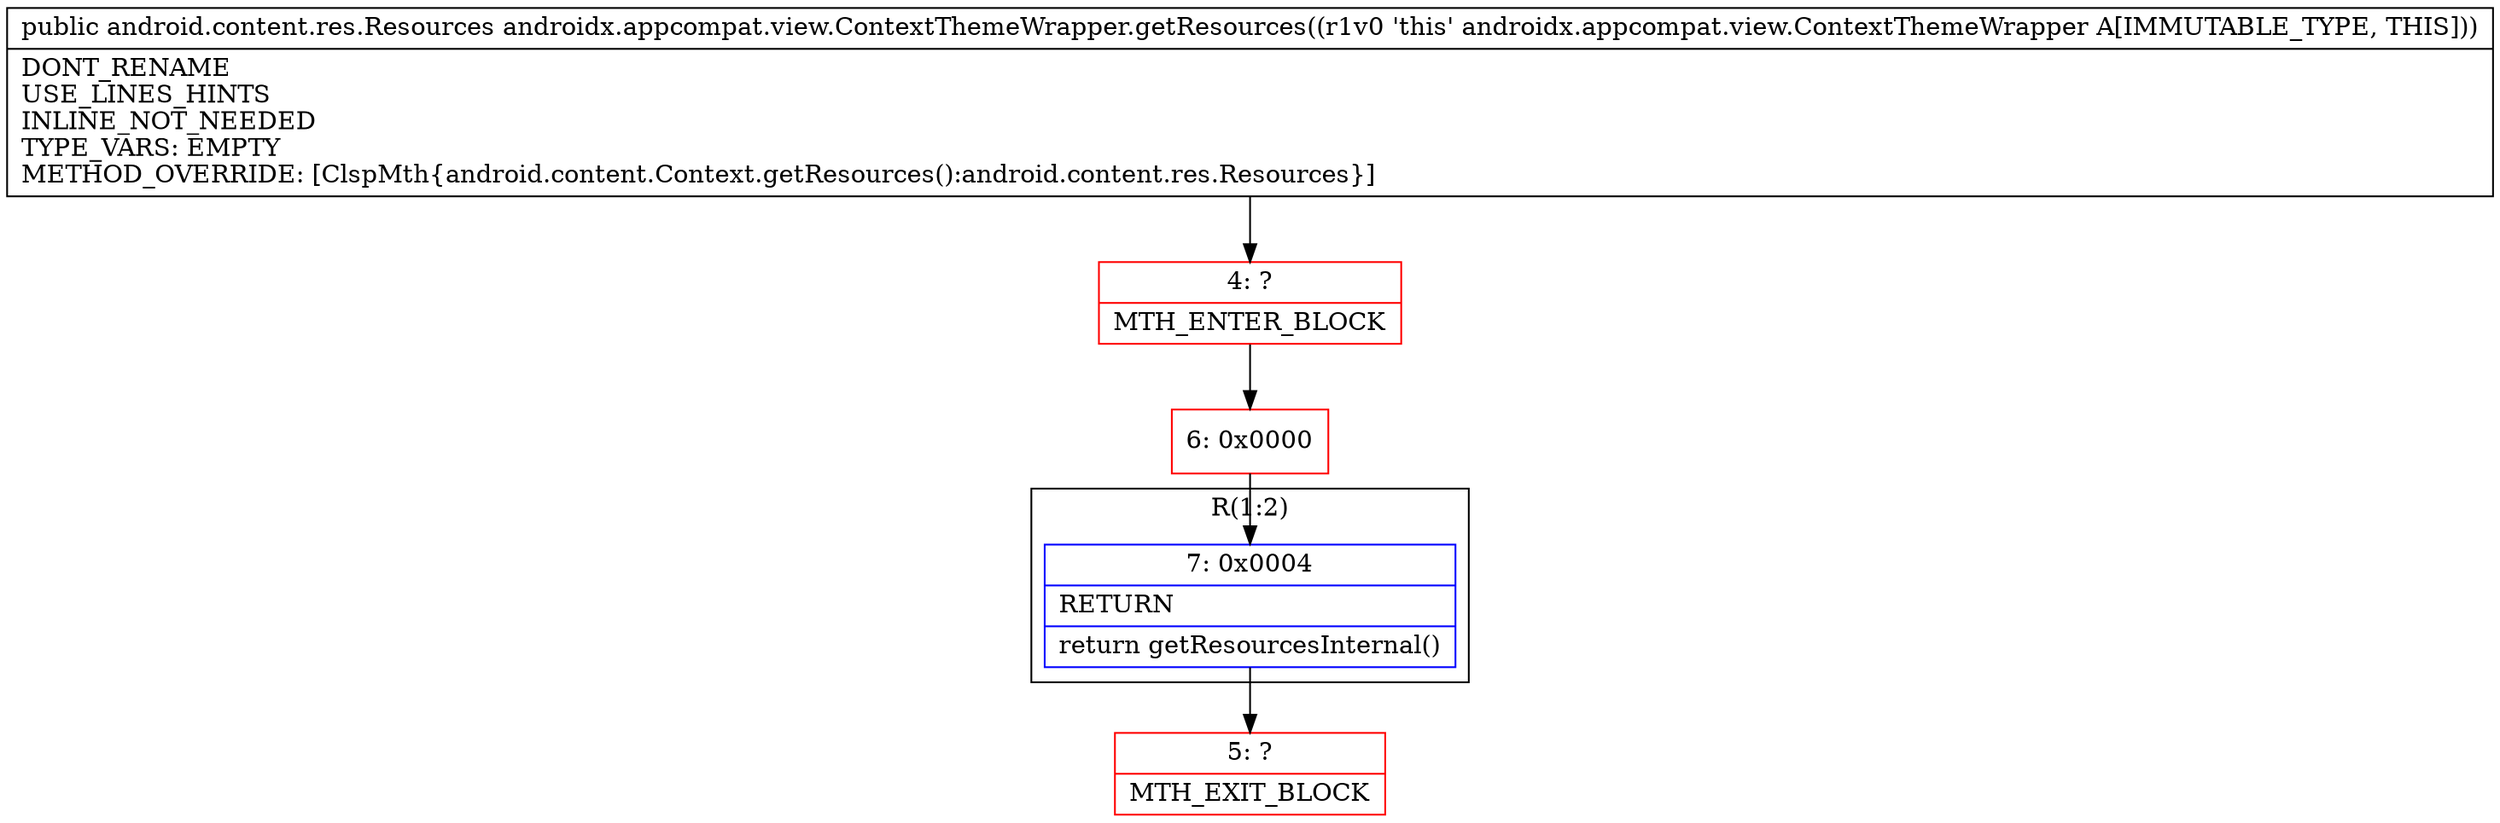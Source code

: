 digraph "CFG forandroidx.appcompat.view.ContextThemeWrapper.getResources()Landroid\/content\/res\/Resources;" {
subgraph cluster_Region_994107867 {
label = "R(1:2)";
node [shape=record,color=blue];
Node_7 [shape=record,label="{7\:\ 0x0004|RETURN\l|return getResourcesInternal()\l}"];
}
Node_4 [shape=record,color=red,label="{4\:\ ?|MTH_ENTER_BLOCK\l}"];
Node_6 [shape=record,color=red,label="{6\:\ 0x0000}"];
Node_5 [shape=record,color=red,label="{5\:\ ?|MTH_EXIT_BLOCK\l}"];
MethodNode[shape=record,label="{public android.content.res.Resources androidx.appcompat.view.ContextThemeWrapper.getResources((r1v0 'this' androidx.appcompat.view.ContextThemeWrapper A[IMMUTABLE_TYPE, THIS]))  | DONT_RENAME\lUSE_LINES_HINTS\lINLINE_NOT_NEEDED\lTYPE_VARS: EMPTY\lMETHOD_OVERRIDE: [ClspMth\{android.content.Context.getResources():android.content.res.Resources\}]\l}"];
MethodNode -> Node_4;Node_7 -> Node_5;
Node_4 -> Node_6;
Node_6 -> Node_7;
}

